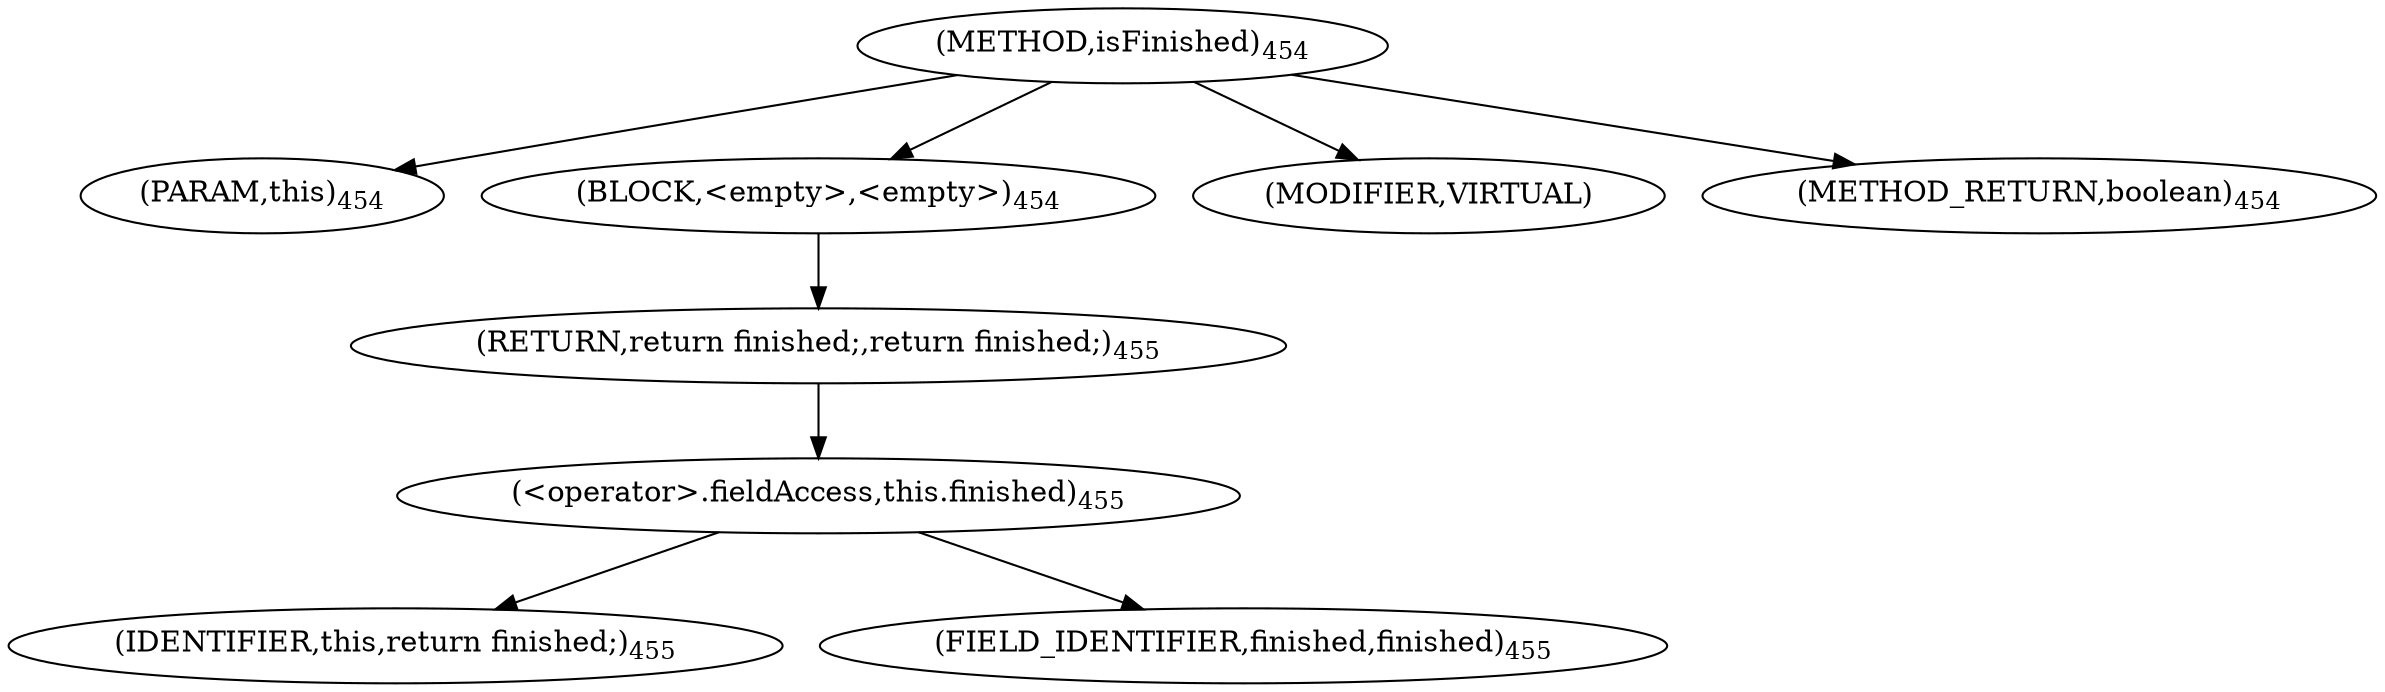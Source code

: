 digraph "isFinished" {  
"903" [label = <(METHOD,isFinished)<SUB>454</SUB>> ]
"904" [label = <(PARAM,this)<SUB>454</SUB>> ]
"905" [label = <(BLOCK,&lt;empty&gt;,&lt;empty&gt;)<SUB>454</SUB>> ]
"906" [label = <(RETURN,return finished;,return finished;)<SUB>455</SUB>> ]
"907" [label = <(&lt;operator&gt;.fieldAccess,this.finished)<SUB>455</SUB>> ]
"908" [label = <(IDENTIFIER,this,return finished;)<SUB>455</SUB>> ]
"909" [label = <(FIELD_IDENTIFIER,finished,finished)<SUB>455</SUB>> ]
"910" [label = <(MODIFIER,VIRTUAL)> ]
"911" [label = <(METHOD_RETURN,boolean)<SUB>454</SUB>> ]
  "903" -> "904" 
  "903" -> "905" 
  "903" -> "910" 
  "903" -> "911" 
  "905" -> "906" 
  "906" -> "907" 
  "907" -> "908" 
  "907" -> "909" 
}
